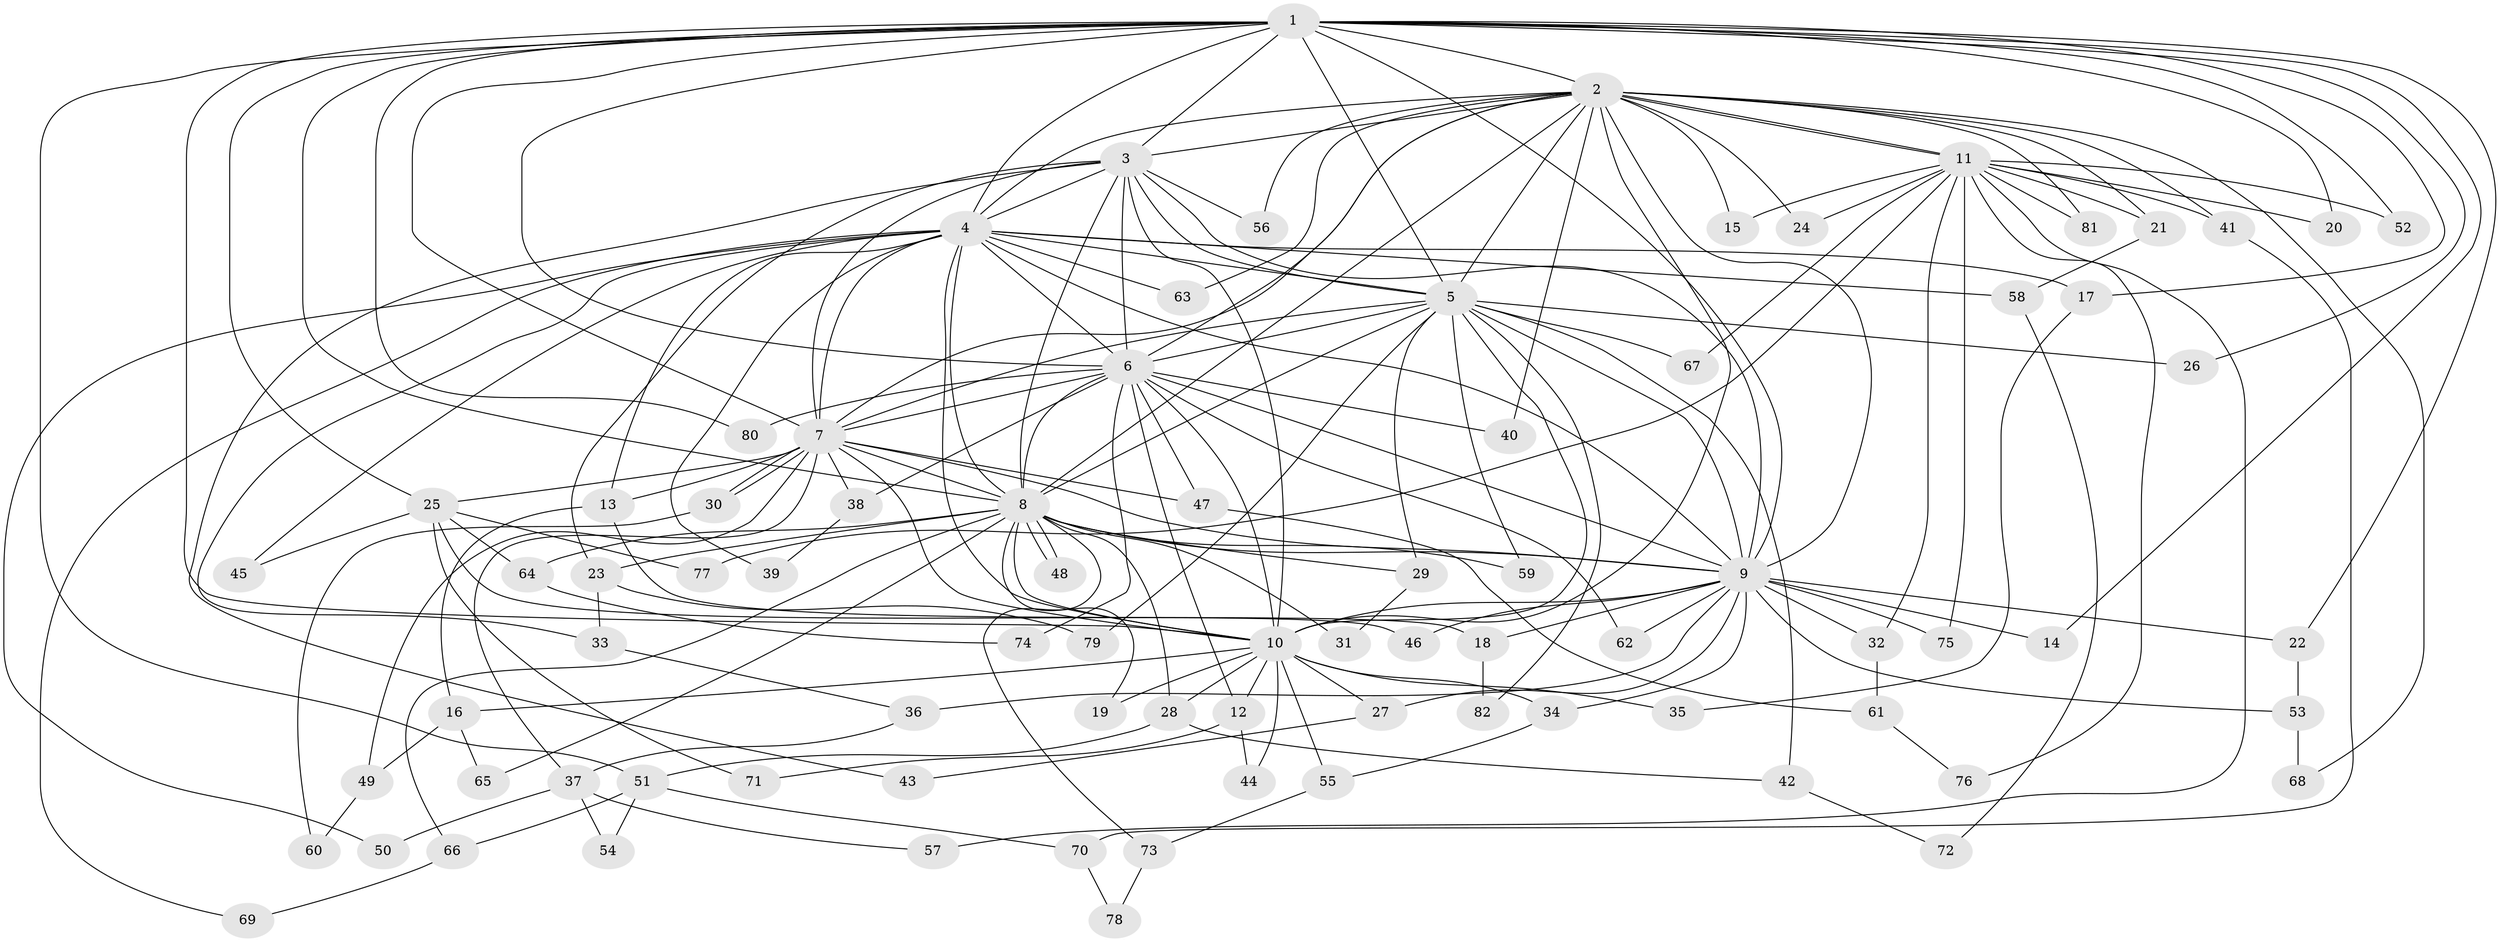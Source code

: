 // Generated by graph-tools (version 1.1) at 2025/44/03/09/25 04:44:00]
// undirected, 82 vertices, 189 edges
graph export_dot {
graph [start="1"]
  node [color=gray90,style=filled];
  1;
  2;
  3;
  4;
  5;
  6;
  7;
  8;
  9;
  10;
  11;
  12;
  13;
  14;
  15;
  16;
  17;
  18;
  19;
  20;
  21;
  22;
  23;
  24;
  25;
  26;
  27;
  28;
  29;
  30;
  31;
  32;
  33;
  34;
  35;
  36;
  37;
  38;
  39;
  40;
  41;
  42;
  43;
  44;
  45;
  46;
  47;
  48;
  49;
  50;
  51;
  52;
  53;
  54;
  55;
  56;
  57;
  58;
  59;
  60;
  61;
  62;
  63;
  64;
  65;
  66;
  67;
  68;
  69;
  70;
  71;
  72;
  73;
  74;
  75;
  76;
  77;
  78;
  79;
  80;
  81;
  82;
  1 -- 2;
  1 -- 3;
  1 -- 4;
  1 -- 5;
  1 -- 6;
  1 -- 7;
  1 -- 8;
  1 -- 9;
  1 -- 10;
  1 -- 14;
  1 -- 17;
  1 -- 20;
  1 -- 22;
  1 -- 25;
  1 -- 26;
  1 -- 51;
  1 -- 52;
  1 -- 80;
  2 -- 3;
  2 -- 4;
  2 -- 5;
  2 -- 6;
  2 -- 7;
  2 -- 8;
  2 -- 9;
  2 -- 10;
  2 -- 11;
  2 -- 11;
  2 -- 15;
  2 -- 21;
  2 -- 24;
  2 -- 40;
  2 -- 41;
  2 -- 56;
  2 -- 63;
  2 -- 68;
  2 -- 81;
  3 -- 4;
  3 -- 5;
  3 -- 6;
  3 -- 7;
  3 -- 8;
  3 -- 9;
  3 -- 10;
  3 -- 23;
  3 -- 43;
  3 -- 56;
  4 -- 5;
  4 -- 6;
  4 -- 7;
  4 -- 8;
  4 -- 9;
  4 -- 10;
  4 -- 13;
  4 -- 17;
  4 -- 33;
  4 -- 39;
  4 -- 45;
  4 -- 50;
  4 -- 58;
  4 -- 63;
  4 -- 69;
  5 -- 6;
  5 -- 7;
  5 -- 8;
  5 -- 9;
  5 -- 10;
  5 -- 26;
  5 -- 29;
  5 -- 42;
  5 -- 59;
  5 -- 67;
  5 -- 79;
  5 -- 82;
  6 -- 7;
  6 -- 8;
  6 -- 9;
  6 -- 10;
  6 -- 12;
  6 -- 38;
  6 -- 40;
  6 -- 47;
  6 -- 62;
  6 -- 74;
  6 -- 80;
  7 -- 8;
  7 -- 9;
  7 -- 10;
  7 -- 13;
  7 -- 25;
  7 -- 30;
  7 -- 30;
  7 -- 37;
  7 -- 38;
  7 -- 47;
  7 -- 49;
  8 -- 9;
  8 -- 10;
  8 -- 19;
  8 -- 23;
  8 -- 28;
  8 -- 29;
  8 -- 31;
  8 -- 48;
  8 -- 48;
  8 -- 59;
  8 -- 64;
  8 -- 65;
  8 -- 66;
  8 -- 73;
  9 -- 10;
  9 -- 14;
  9 -- 18;
  9 -- 22;
  9 -- 27;
  9 -- 32;
  9 -- 34;
  9 -- 36;
  9 -- 46;
  9 -- 53;
  9 -- 62;
  9 -- 75;
  10 -- 12;
  10 -- 16;
  10 -- 19;
  10 -- 27;
  10 -- 28;
  10 -- 34;
  10 -- 35;
  10 -- 44;
  10 -- 55;
  11 -- 15;
  11 -- 20;
  11 -- 21;
  11 -- 24;
  11 -- 32;
  11 -- 41;
  11 -- 52;
  11 -- 57;
  11 -- 67;
  11 -- 75;
  11 -- 76;
  11 -- 77;
  11 -- 81;
  12 -- 44;
  12 -- 71;
  13 -- 16;
  13 -- 18;
  16 -- 49;
  16 -- 65;
  17 -- 35;
  18 -- 82;
  21 -- 58;
  22 -- 53;
  23 -- 33;
  23 -- 79;
  25 -- 45;
  25 -- 46;
  25 -- 64;
  25 -- 71;
  25 -- 77;
  27 -- 43;
  28 -- 42;
  28 -- 51;
  29 -- 31;
  30 -- 60;
  32 -- 61;
  33 -- 36;
  34 -- 55;
  36 -- 37;
  37 -- 50;
  37 -- 54;
  37 -- 57;
  38 -- 39;
  41 -- 70;
  42 -- 72;
  47 -- 61;
  49 -- 60;
  51 -- 54;
  51 -- 66;
  51 -- 70;
  53 -- 68;
  55 -- 73;
  58 -- 72;
  61 -- 76;
  64 -- 74;
  66 -- 69;
  70 -- 78;
  73 -- 78;
}
